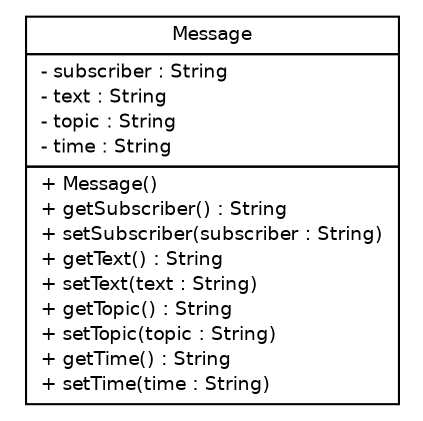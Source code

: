 #!/usr/local/bin/dot
#
# Class diagram 
# Generated by UMLGraph version R5_6-24-gf6e263 (http://www.umlgraph.org/)
#

digraph G {
	edge [fontname="Helvetica",fontsize=10,labelfontname="Helvetica",labelfontsize=10];
	node [fontname="Helvetica",fontsize=10,shape=plaintext];
	nodesep=0.25;
	ranksep=0.5;
	// cloud.robots.bridge.client.core.model.Message
	c40 [label=<<table title="cloud.robots.bridge.client.core.model.Message" border="0" cellborder="1" cellspacing="0" cellpadding="2" port="p" href="./Message.html">
		<tr><td><table border="0" cellspacing="0" cellpadding="1">
<tr><td align="center" balign="center"> Message </td></tr>
		</table></td></tr>
		<tr><td><table border="0" cellspacing="0" cellpadding="1">
<tr><td align="left" balign="left"> - subscriber : String </td></tr>
<tr><td align="left" balign="left"> - text : String </td></tr>
<tr><td align="left" balign="left"> - topic : String </td></tr>
<tr><td align="left" balign="left"> - time : String </td></tr>
		</table></td></tr>
		<tr><td><table border="0" cellspacing="0" cellpadding="1">
<tr><td align="left" balign="left"> + Message() </td></tr>
<tr><td align="left" balign="left"> + getSubscriber() : String </td></tr>
<tr><td align="left" balign="left"> + setSubscriber(subscriber : String) </td></tr>
<tr><td align="left" balign="left"> + getText() : String </td></tr>
<tr><td align="left" balign="left"> + setText(text : String) </td></tr>
<tr><td align="left" balign="left"> + getTopic() : String </td></tr>
<tr><td align="left" balign="left"> + setTopic(topic : String) </td></tr>
<tr><td align="left" balign="left"> + getTime() : String </td></tr>
<tr><td align="left" balign="left"> + setTime(time : String) </td></tr>
		</table></td></tr>
		</table>>, URL="./Message.html", fontname="Helvetica", fontcolor="black", fontsize=9.0];
}

